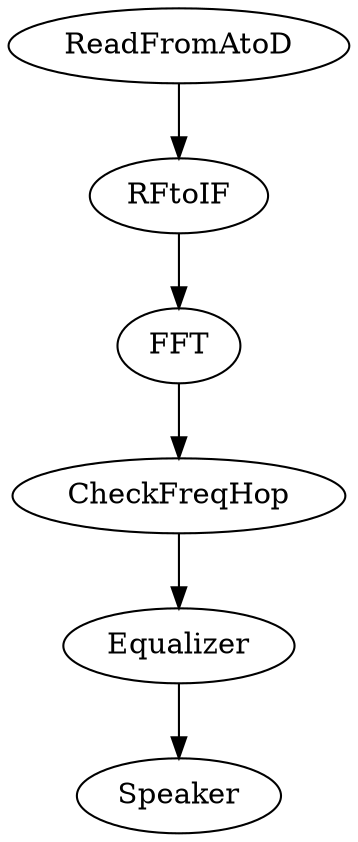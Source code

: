 digraph G {
ReadFromAtoD -> RFtoIF;
RFtoIF -> FFT;
FFT -> CheckFreqHop;
CheckFreqHop -> Equalizer;
Equalizer -> Speaker;
}